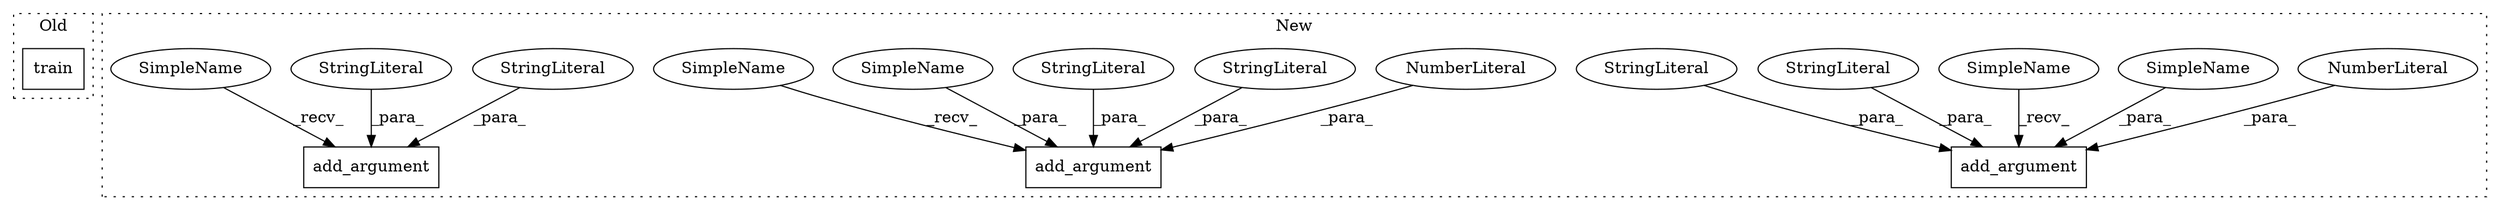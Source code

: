 digraph G {
subgraph cluster0 {
1 [label="train" a="32" s="17747,17776" l="6,1" shape="box"];
label = "Old";
style="dotted";
}
subgraph cluster1 {
2 [label="add_argument" a="32" s="17140,17227" l="13,1" shape="box"];
3 [label="StringLiteral" a="45" s="17153" l="13" shape="ellipse"];
4 [label="StringLiteral" a="45" s="17167" l="53" shape="ellipse"];
5 [label="add_argument" a="32" s="17065,17126" l="13,1" shape="box"];
6 [label="NumberLiteral" a="34" s="17123" l="3" shape="ellipse"];
7 [label="StringLiteral" a="45" s="17078" l="14" shape="ellipse"];
8 [label="StringLiteral" a="45" s="17093" l="25" shape="ellipse"];
9 [label="add_argument" a="32" s="16929,16990" l="13,1" shape="box"];
10 [label="NumberLiteral" a="34" s="17225" l="2" shape="ellipse"];
11 [label="StringLiteral" a="45" s="16942" l="14" shape="ellipse"];
12 [label="StringLiteral" a="45" s="16957" l="22" shape="ellipse"];
13 [label="SimpleName" a="42" s="17221" l="3" shape="ellipse"];
14 [label="SimpleName" a="42" s="17119" l="3" shape="ellipse"];
15 [label="SimpleName" a="42" s="17058" l="6" shape="ellipse"];
16 [label="SimpleName" a="42" s="16922" l="6" shape="ellipse"];
17 [label="SimpleName" a="42" s="17133" l="6" shape="ellipse"];
label = "New";
style="dotted";
}
3 -> 2 [label="_para_"];
4 -> 2 [label="_para_"];
6 -> 5 [label="_para_"];
7 -> 5 [label="_para_"];
8 -> 5 [label="_para_"];
10 -> 2 [label="_para_"];
11 -> 9 [label="_para_"];
12 -> 9 [label="_para_"];
13 -> 2 [label="_para_"];
14 -> 5 [label="_para_"];
15 -> 5 [label="_recv_"];
16 -> 9 [label="_recv_"];
17 -> 2 [label="_recv_"];
}
